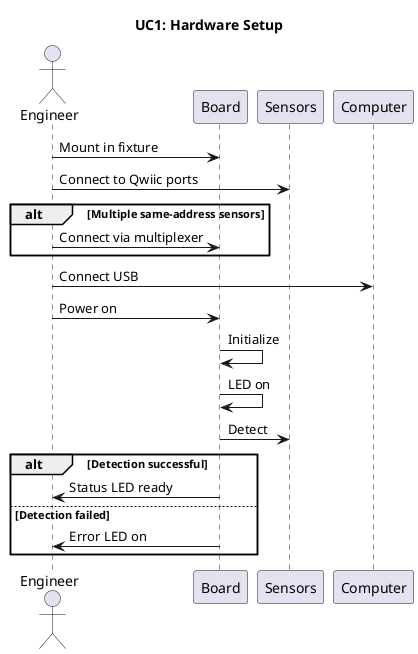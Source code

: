 @startuml
title UC1: Hardware Setup

actor Engineer
participant Board
participant Sensors
participant Computer

Engineer -> Board: Mount in fixture
Engineer -> Sensors: Connect to Qwiic ports

alt Multiple same-address sensors
    Engineer -> Board: Connect via multiplexer
end

Engineer -> Computer: Connect USB
Engineer -> Board: Power on

Board -> Board: Initialize
Board -> Board: LED on
Board -> Sensors: Detect

alt Detection successful
    Board -> Engineer: Status LED ready
else Detection failed
    Board -> Engineer: Error LED on
end
@enduml